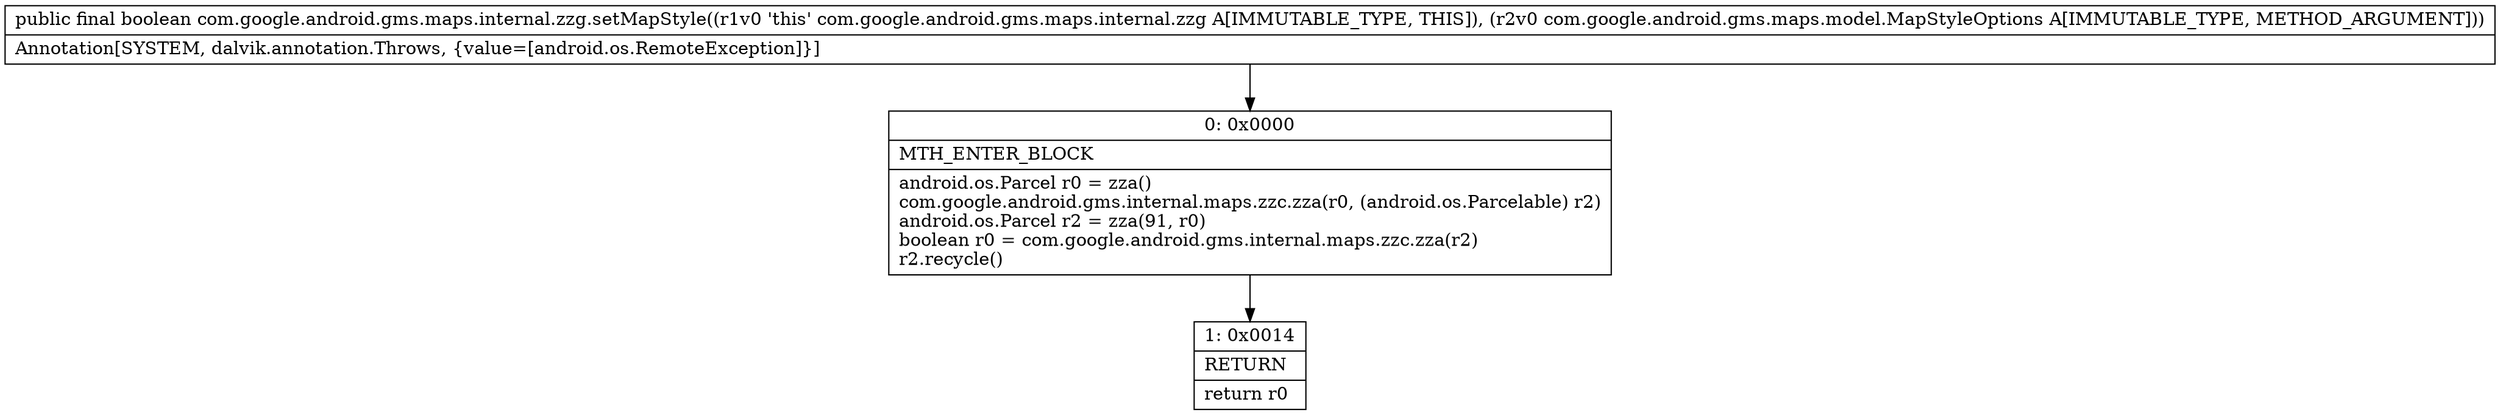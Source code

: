 digraph "CFG forcom.google.android.gms.maps.internal.zzg.setMapStyle(Lcom\/google\/android\/gms\/maps\/model\/MapStyleOptions;)Z" {
Node_0 [shape=record,label="{0\:\ 0x0000|MTH_ENTER_BLOCK\l|android.os.Parcel r0 = zza()\lcom.google.android.gms.internal.maps.zzc.zza(r0, (android.os.Parcelable) r2)\landroid.os.Parcel r2 = zza(91, r0)\lboolean r0 = com.google.android.gms.internal.maps.zzc.zza(r2)\lr2.recycle()\l}"];
Node_1 [shape=record,label="{1\:\ 0x0014|RETURN\l|return r0\l}"];
MethodNode[shape=record,label="{public final boolean com.google.android.gms.maps.internal.zzg.setMapStyle((r1v0 'this' com.google.android.gms.maps.internal.zzg A[IMMUTABLE_TYPE, THIS]), (r2v0 com.google.android.gms.maps.model.MapStyleOptions A[IMMUTABLE_TYPE, METHOD_ARGUMENT]))  | Annotation[SYSTEM, dalvik.annotation.Throws, \{value=[android.os.RemoteException]\}]\l}"];
MethodNode -> Node_0;
Node_0 -> Node_1;
}

